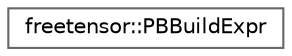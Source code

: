 digraph "Graphical Class Hierarchy"
{
 // LATEX_PDF_SIZE
  bgcolor="transparent";
  edge [fontname=Helvetica,fontsize=10,labelfontname=Helvetica,labelfontsize=10];
  node [fontname=Helvetica,fontsize=10,shape=box,height=0.2,width=0.4];
  rankdir="LR";
  Node0 [label="freetensor::PBBuildExpr",height=0.2,width=0.4,color="grey40", fillcolor="white", style="filled",URL="$classfreetensor_1_1PBBuildExpr.html",tooltip=" "];
}
